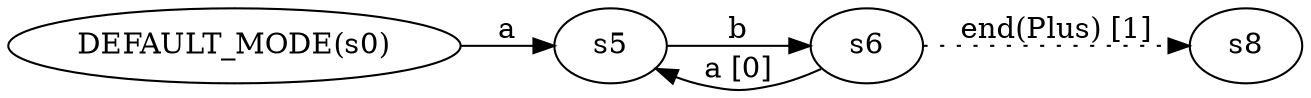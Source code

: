 digraph ATN {
  rankdir=LR;

  "DEFAULT_MODE(s0)" -> s5 [label=a]
  s5 -> s6 [label=b]
  s6 -> s5 [label="a [0]"]
  s6 -> s8 [label="end(Plus) [1]", style=dotted]
}